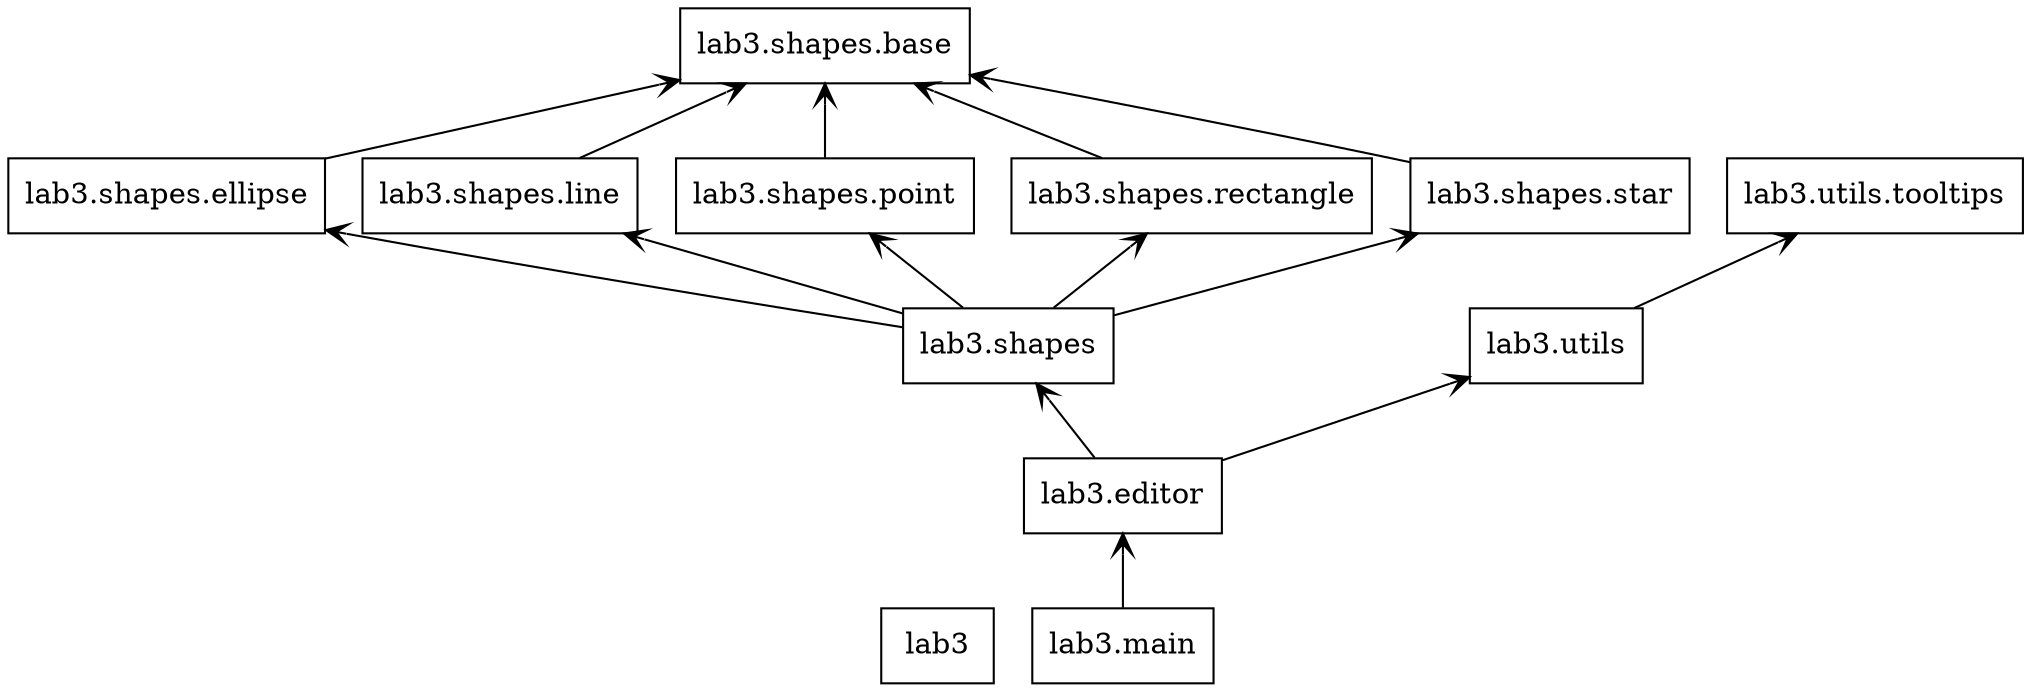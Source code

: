digraph "packages_GraphicEditor" {
rankdir=BT
charset="utf-8"
"lab3" [color="black", label=<lab3>, shape="box", style="solid"];
"lab3.editor" [color="black", label=<lab3.editor>, shape="box", style="solid"];
"lab3.main" [color="black", label=<lab3.main>, shape="box", style="solid"];
"lab3.shapes" [color="black", label=<lab3.shapes>, shape="box", style="solid"];
"lab3.shapes.base" [color="black", label=<lab3.shapes.base>, shape="box", style="solid"];
"lab3.shapes.ellipse" [color="black", label=<lab3.shapes.ellipse>, shape="box", style="solid"];
"lab3.shapes.line" [color="black", label=<lab3.shapes.line>, shape="box", style="solid"];
"lab3.shapes.point" [color="black", label=<lab3.shapes.point>, shape="box", style="solid"];
"lab3.shapes.rectangle" [color="black", label=<lab3.shapes.rectangle>, shape="box", style="solid"];
"lab3.shapes.star" [color="black", label=<lab3.shapes.star>, shape="box", style="solid"];
"lab3.utils" [color="black", label=<lab3.utils>, shape="box", style="solid"];
"lab3.utils.tooltips" [color="black", label=<lab3.utils.tooltips>, shape="box", style="solid"];
"lab3.editor" -> "lab3.shapes" [arrowhead="open", arrowtail="none"];
"lab3.editor" -> "lab3.utils" [arrowhead="open", arrowtail="none"];
"lab3.main" -> "lab3.editor" [arrowhead="open", arrowtail="none"];
"lab3.shapes" -> "lab3.shapes.ellipse" [arrowhead="open", arrowtail="none"];
"lab3.shapes" -> "lab3.shapes.line" [arrowhead="open", arrowtail="none"];
"lab3.shapes" -> "lab3.shapes.point" [arrowhead="open", arrowtail="none"];
"lab3.shapes" -> "lab3.shapes.rectangle" [arrowhead="open", arrowtail="none"];
"lab3.shapes" -> "lab3.shapes.star" [arrowhead="open", arrowtail="none"];
"lab3.shapes.ellipse" -> "lab3.shapes.base" [arrowhead="open", arrowtail="none"];
"lab3.shapes.line" -> "lab3.shapes.base" [arrowhead="open", arrowtail="none"];
"lab3.shapes.point" -> "lab3.shapes.base" [arrowhead="open", arrowtail="none"];
"lab3.shapes.rectangle" -> "lab3.shapes.base" [arrowhead="open", arrowtail="none"];
"lab3.shapes.star" -> "lab3.shapes.base" [arrowhead="open", arrowtail="none"];
"lab3.utils" -> "lab3.utils.tooltips" [arrowhead="open", arrowtail="none"];
}
